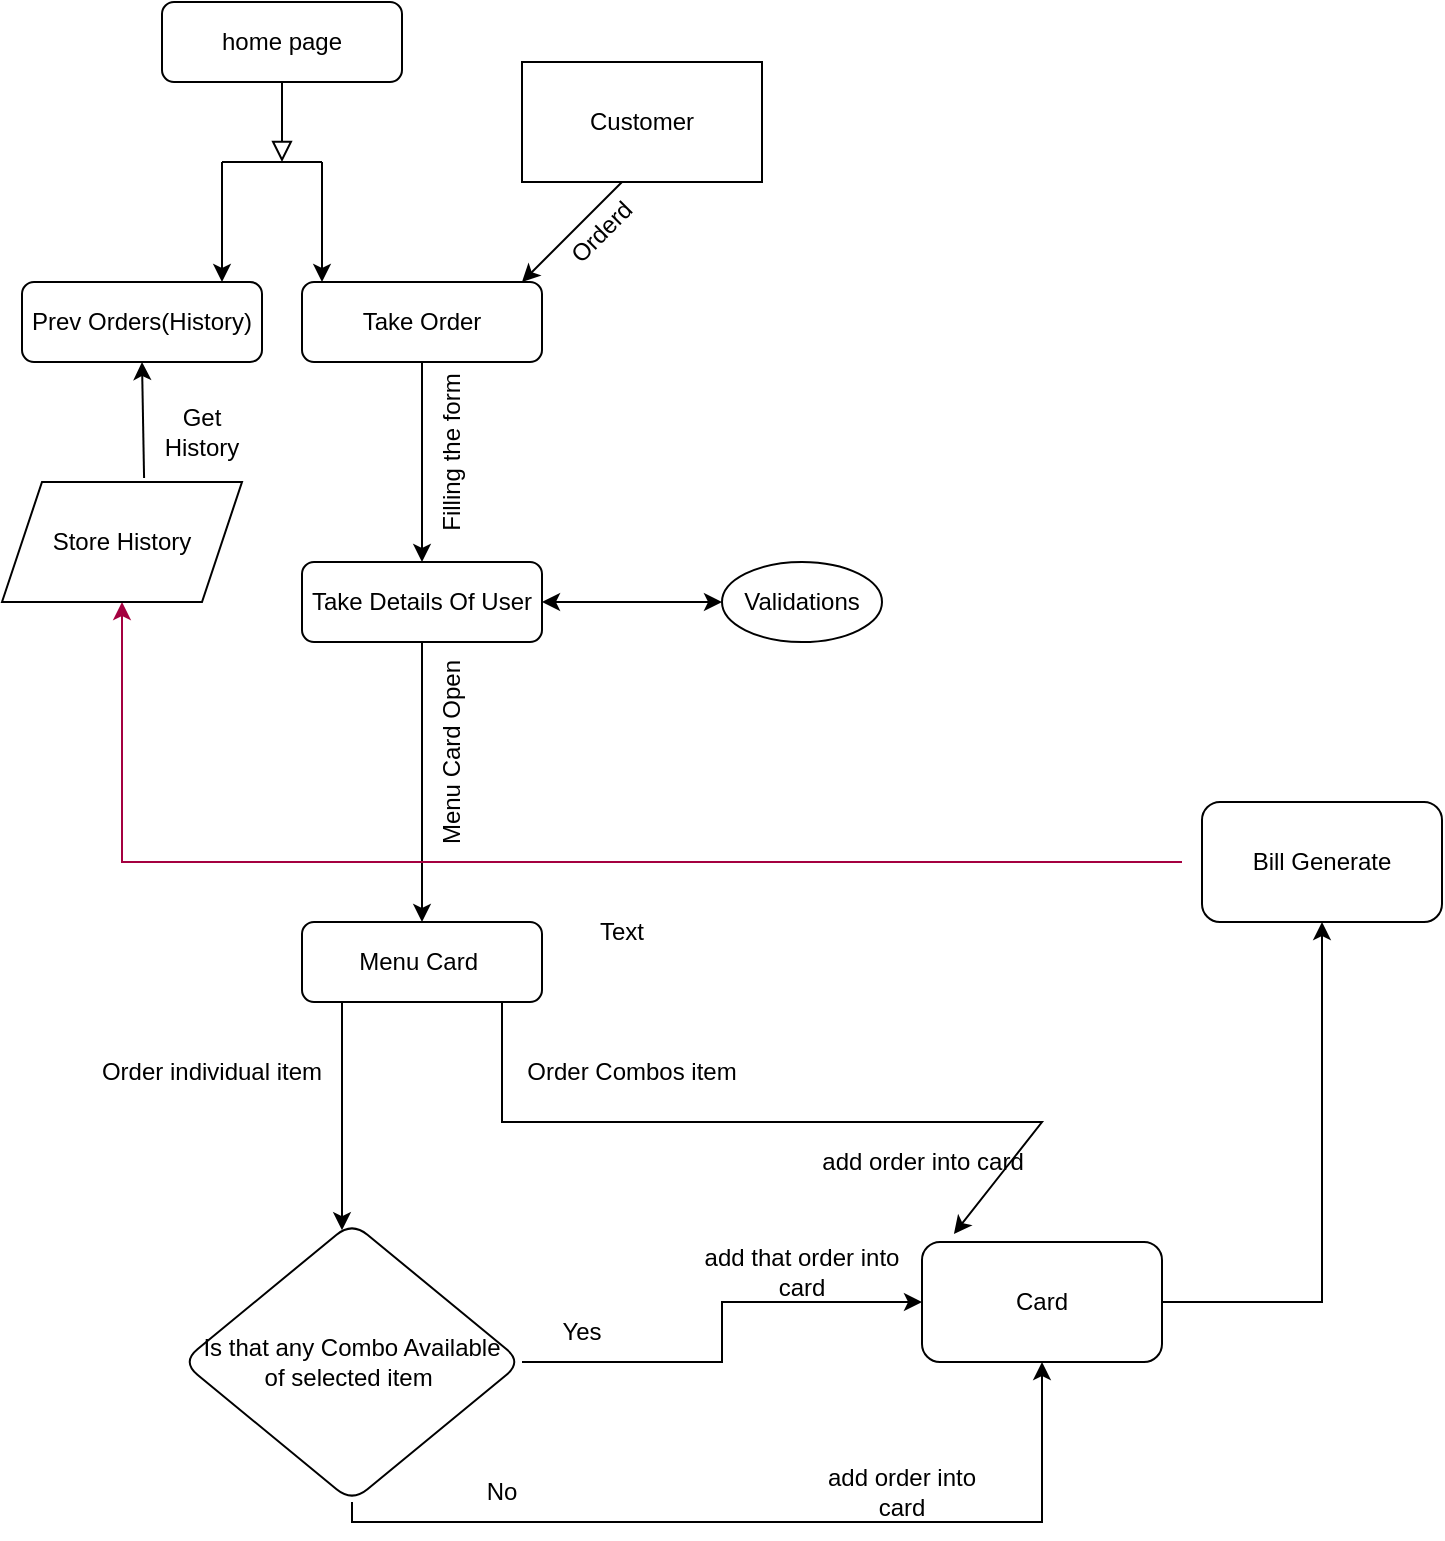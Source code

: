 <mxfile version="18.0.3" type="github">
  <diagram id="C5RBs43oDa-KdzZeNtuy" name="Page-1">
    <mxGraphModel dx="800" dy="424" grid="1" gridSize="10" guides="1" tooltips="1" connect="1" arrows="1" fold="1" page="1" pageScale="1" pageWidth="827" pageHeight="1169" math="0" shadow="0">
      <root>
        <mxCell id="WIyWlLk6GJQsqaUBKTNV-0" />
        <mxCell id="WIyWlLk6GJQsqaUBKTNV-1" parent="WIyWlLk6GJQsqaUBKTNV-0" />
        <mxCell id="WIyWlLk6GJQsqaUBKTNV-2" value="" style="rounded=0;html=1;jettySize=auto;orthogonalLoop=1;fontSize=11;endArrow=block;endFill=0;endSize=8;strokeWidth=1;shadow=0;labelBackgroundColor=none;edgeStyle=orthogonalEdgeStyle;" parent="WIyWlLk6GJQsqaUBKTNV-1" source="WIyWlLk6GJQsqaUBKTNV-3" edge="1">
          <mxGeometry relative="1" as="geometry">
            <mxPoint x="220" y="160" as="targetPoint" />
            <Array as="points">
              <mxPoint x="220" y="130" />
              <mxPoint x="220" y="130" />
            </Array>
          </mxGeometry>
        </mxCell>
        <mxCell id="WIyWlLk6GJQsqaUBKTNV-3" value="home page" style="rounded=1;whiteSpace=wrap;html=1;fontSize=12;glass=0;strokeWidth=1;shadow=0;" parent="WIyWlLk6GJQsqaUBKTNV-1" vertex="1">
          <mxGeometry x="160" y="80" width="120" height="40" as="geometry" />
        </mxCell>
        <mxCell id="mW89OCtYuqfJ4f_Lh5zg-3" value="" style="endArrow=none;html=1;rounded=0;" edge="1" parent="WIyWlLk6GJQsqaUBKTNV-1">
          <mxGeometry width="50" height="50" relative="1" as="geometry">
            <mxPoint x="190" y="160" as="sourcePoint" />
            <mxPoint x="240" y="160" as="targetPoint" />
            <Array as="points">
              <mxPoint x="220" y="160" />
            </Array>
          </mxGeometry>
        </mxCell>
        <mxCell id="mW89OCtYuqfJ4f_Lh5zg-5" value="" style="endArrow=classic;html=1;rounded=0;" edge="1" parent="WIyWlLk6GJQsqaUBKTNV-1">
          <mxGeometry width="50" height="50" relative="1" as="geometry">
            <mxPoint x="190" y="160" as="sourcePoint" />
            <mxPoint x="190" y="220" as="targetPoint" />
            <Array as="points">
              <mxPoint x="190" y="190" />
              <mxPoint x="190" y="200" />
            </Array>
          </mxGeometry>
        </mxCell>
        <mxCell id="mW89OCtYuqfJ4f_Lh5zg-6" value="" style="endArrow=classic;html=1;rounded=0;" edge="1" parent="WIyWlLk6GJQsqaUBKTNV-1">
          <mxGeometry width="50" height="50" relative="1" as="geometry">
            <mxPoint x="240" y="160" as="sourcePoint" />
            <mxPoint x="240" y="220" as="targetPoint" />
            <Array as="points">
              <mxPoint x="240" y="190" />
              <mxPoint x="240" y="200" />
            </Array>
          </mxGeometry>
        </mxCell>
        <mxCell id="mW89OCtYuqfJ4f_Lh5zg-7" value="Prev Orders(History)" style="rounded=1;whiteSpace=wrap;html=1;" vertex="1" parent="WIyWlLk6GJQsqaUBKTNV-1">
          <mxGeometry x="90" y="220" width="120" height="40" as="geometry" />
        </mxCell>
        <mxCell id="mW89OCtYuqfJ4f_Lh5zg-8" value="Take Order" style="rounded=1;whiteSpace=wrap;html=1;" vertex="1" parent="WIyWlLk6GJQsqaUBKTNV-1">
          <mxGeometry x="230" y="220" width="120" height="40" as="geometry" />
        </mxCell>
        <mxCell id="mW89OCtYuqfJ4f_Lh5zg-9" value="" style="curved=1;endArrow=classic;html=1;rounded=0;exitX=0.5;exitY=1;exitDx=0;exitDy=0;entryX=0.5;entryY=0;entryDx=0;entryDy=0;" edge="1" parent="WIyWlLk6GJQsqaUBKTNV-1" source="mW89OCtYuqfJ4f_Lh5zg-8" target="mW89OCtYuqfJ4f_Lh5zg-17">
          <mxGeometry width="50" height="50" relative="1" as="geometry">
            <mxPoint x="324" y="350" as="sourcePoint" />
            <mxPoint x="290" y="320" as="targetPoint" />
            <Array as="points">
              <mxPoint x="290" y="300" />
            </Array>
          </mxGeometry>
        </mxCell>
        <mxCell id="mW89OCtYuqfJ4f_Lh5zg-11" value="Customer" style="whiteSpace=wrap;html=1;" vertex="1" parent="WIyWlLk6GJQsqaUBKTNV-1">
          <mxGeometry x="340" y="110" width="120" height="60" as="geometry" />
        </mxCell>
        <mxCell id="mW89OCtYuqfJ4f_Lh5zg-15" value="" style="endArrow=classic;html=1;rounded=0;" edge="1" parent="WIyWlLk6GJQsqaUBKTNV-1">
          <mxGeometry width="50" height="50" relative="1" as="geometry">
            <mxPoint x="390" y="170" as="sourcePoint" />
            <mxPoint x="340" y="220" as="targetPoint" />
          </mxGeometry>
        </mxCell>
        <mxCell id="mW89OCtYuqfJ4f_Lh5zg-19" value="" style="edgeStyle=orthogonalEdgeStyle;rounded=0;orthogonalLoop=1;jettySize=auto;html=1;" edge="1" parent="WIyWlLk6GJQsqaUBKTNV-1" source="mW89OCtYuqfJ4f_Lh5zg-17" target="mW89OCtYuqfJ4f_Lh5zg-18">
          <mxGeometry relative="1" as="geometry" />
        </mxCell>
        <mxCell id="mW89OCtYuqfJ4f_Lh5zg-17" value="Take Details Of User" style="rounded=1;whiteSpace=wrap;html=1;" vertex="1" parent="WIyWlLk6GJQsqaUBKTNV-1">
          <mxGeometry x="230" y="360" width="120" height="40" as="geometry" />
        </mxCell>
        <mxCell id="mW89OCtYuqfJ4f_Lh5zg-37" value="" style="edgeStyle=orthogonalEdgeStyle;rounded=0;orthogonalLoop=1;jettySize=auto;html=1;" edge="1" parent="WIyWlLk6GJQsqaUBKTNV-1" source="mW89OCtYuqfJ4f_Lh5zg-18" target="mW89OCtYuqfJ4f_Lh5zg-36">
          <mxGeometry relative="1" as="geometry">
            <mxPoint x="250" y="680" as="targetPoint" />
            <Array as="points">
              <mxPoint x="250" y="600" />
              <mxPoint x="250" y="600" />
            </Array>
          </mxGeometry>
        </mxCell>
        <mxCell id="mW89OCtYuqfJ4f_Lh5zg-18" value="Menu Card&amp;nbsp;" style="rounded=1;whiteSpace=wrap;html=1;" vertex="1" parent="WIyWlLk6GJQsqaUBKTNV-1">
          <mxGeometry x="230" y="540" width="120" height="40" as="geometry" />
        </mxCell>
        <mxCell id="mW89OCtYuqfJ4f_Lh5zg-20" value="Orderd" style="text;html=1;strokeColor=none;fillColor=none;align=center;verticalAlign=middle;whiteSpace=wrap;rounded=0;rotation=-45;" vertex="1" parent="WIyWlLk6GJQsqaUBKTNV-1">
          <mxGeometry x="350" y="180" width="60" height="30" as="geometry" />
        </mxCell>
        <mxCell id="mW89OCtYuqfJ4f_Lh5zg-21" value="Filling the form" style="text;html=1;strokeColor=none;fillColor=none;align=center;verticalAlign=middle;whiteSpace=wrap;rounded=0;rotation=-90;" vertex="1" parent="WIyWlLk6GJQsqaUBKTNV-1">
          <mxGeometry x="260" y="290" width="90" height="30" as="geometry" />
        </mxCell>
        <mxCell id="mW89OCtYuqfJ4f_Lh5zg-22" value="Menu Card Open" style="text;html=1;strokeColor=none;fillColor=none;align=center;verticalAlign=middle;whiteSpace=wrap;rounded=0;rotation=-90;" vertex="1" parent="WIyWlLk6GJQsqaUBKTNV-1">
          <mxGeometry x="245" y="440" width="120" height="30" as="geometry" />
        </mxCell>
        <mxCell id="mW89OCtYuqfJ4f_Lh5zg-24" value="" style="endArrow=classic;startArrow=classic;html=1;rounded=0;" edge="1" parent="WIyWlLk6GJQsqaUBKTNV-1">
          <mxGeometry width="50" height="50" relative="1" as="geometry">
            <mxPoint x="350" y="380" as="sourcePoint" />
            <mxPoint x="440" y="380" as="targetPoint" />
          </mxGeometry>
        </mxCell>
        <mxCell id="mW89OCtYuqfJ4f_Lh5zg-25" value="" style="ellipse;whiteSpace=wrap;html=1;" vertex="1" parent="WIyWlLk6GJQsqaUBKTNV-1">
          <mxGeometry x="440" y="360" width="80" height="40" as="geometry" />
        </mxCell>
        <mxCell id="mW89OCtYuqfJ4f_Lh5zg-26" value="Validations" style="text;html=1;strokeColor=none;fillColor=none;align=center;verticalAlign=middle;whiteSpace=wrap;rounded=0;" vertex="1" parent="WIyWlLk6GJQsqaUBKTNV-1">
          <mxGeometry x="450" y="365" width="60" height="30" as="geometry" />
        </mxCell>
        <mxCell id="mW89OCtYuqfJ4f_Lh5zg-29" value="" style="endArrow=classic;html=1;rounded=0;entryX=0.133;entryY=-0.067;entryDx=0;entryDy=0;entryPerimeter=0;" edge="1" parent="WIyWlLk6GJQsqaUBKTNV-1" target="mW89OCtYuqfJ4f_Lh5zg-38">
          <mxGeometry width="50" height="50" relative="1" as="geometry">
            <mxPoint x="330" y="580" as="sourcePoint" />
            <mxPoint x="560" y="670" as="targetPoint" />
            <Array as="points">
              <mxPoint x="330" y="640" />
              <mxPoint x="600" y="640" />
            </Array>
          </mxGeometry>
        </mxCell>
        <mxCell id="mW89OCtYuqfJ4f_Lh5zg-31" value="Order individual item" style="text;html=1;strokeColor=none;fillColor=none;align=center;verticalAlign=middle;whiteSpace=wrap;rounded=0;" vertex="1" parent="WIyWlLk6GJQsqaUBKTNV-1">
          <mxGeometry x="120" y="600" width="130" height="30" as="geometry" />
        </mxCell>
        <mxCell id="mW89OCtYuqfJ4f_Lh5zg-32" value="Order Combos item" style="text;html=1;strokeColor=none;fillColor=none;align=center;verticalAlign=middle;whiteSpace=wrap;rounded=0;" vertex="1" parent="WIyWlLk6GJQsqaUBKTNV-1">
          <mxGeometry x="330" y="600" width="130" height="30" as="geometry" />
        </mxCell>
        <mxCell id="mW89OCtYuqfJ4f_Lh5zg-34" value="Text" style="text;html=1;strokeColor=none;fillColor=none;align=center;verticalAlign=middle;whiteSpace=wrap;rounded=0;" vertex="1" parent="WIyWlLk6GJQsqaUBKTNV-1">
          <mxGeometry x="360" y="530" width="60" height="30" as="geometry" />
        </mxCell>
        <mxCell id="mW89OCtYuqfJ4f_Lh5zg-39" value="" style="edgeStyle=orthogonalEdgeStyle;rounded=0;orthogonalLoop=1;jettySize=auto;html=1;" edge="1" parent="WIyWlLk6GJQsqaUBKTNV-1" source="mW89OCtYuqfJ4f_Lh5zg-36" target="mW89OCtYuqfJ4f_Lh5zg-38">
          <mxGeometry relative="1" as="geometry" />
        </mxCell>
        <mxCell id="mW89OCtYuqfJ4f_Lh5zg-41" value="" style="edgeStyle=orthogonalEdgeStyle;rounded=0;orthogonalLoop=1;jettySize=auto;html=1;entryX=0.5;entryY=1;entryDx=0;entryDy=0;" edge="1" parent="WIyWlLk6GJQsqaUBKTNV-1" source="mW89OCtYuqfJ4f_Lh5zg-36" target="mW89OCtYuqfJ4f_Lh5zg-38">
          <mxGeometry relative="1" as="geometry">
            <mxPoint x="440" y="840" as="targetPoint" />
            <Array as="points">
              <mxPoint x="255" y="840" />
              <mxPoint x="600" y="840" />
            </Array>
          </mxGeometry>
        </mxCell>
        <mxCell id="mW89OCtYuqfJ4f_Lh5zg-36" value="Is that any Combo Available&lt;br&gt;of selected item&amp;nbsp;" style="rhombus;whiteSpace=wrap;html=1;rounded=1;" vertex="1" parent="WIyWlLk6GJQsqaUBKTNV-1">
          <mxGeometry x="170" y="690" width="170" height="140" as="geometry" />
        </mxCell>
        <mxCell id="mW89OCtYuqfJ4f_Lh5zg-49" value="" style="edgeStyle=orthogonalEdgeStyle;rounded=0;orthogonalLoop=1;jettySize=auto;html=1;" edge="1" parent="WIyWlLk6GJQsqaUBKTNV-1" source="mW89OCtYuqfJ4f_Lh5zg-38" target="mW89OCtYuqfJ4f_Lh5zg-48">
          <mxGeometry relative="1" as="geometry" />
        </mxCell>
        <mxCell id="mW89OCtYuqfJ4f_Lh5zg-38" value="Card" style="whiteSpace=wrap;html=1;rounded=1;" vertex="1" parent="WIyWlLk6GJQsqaUBKTNV-1">
          <mxGeometry x="540" y="700" width="120" height="60" as="geometry" />
        </mxCell>
        <mxCell id="mW89OCtYuqfJ4f_Lh5zg-42" value="No&lt;span style=&quot;color: rgba(0, 0, 0, 0); font-family: monospace; font-size: 0px; text-align: start;&quot;&gt;%3CmxGraphModel%3E%3Croot%3E%3CmxCell%20id%3D%220%22%2F%3E%3CmxCell%20id%3D%221%22%20parent%3D%220%22%2F%3E%3CmxCell%20id%3D%222%22%20value%3D%22Order%20individual%20item%22%20style%3D%22text%3Bhtml%3D1%3BstrokeColor%3Dnone%3BfillColor%3Dnone%3Balign%3Dcenter%3BverticalAlign%3Dmiddle%3BwhiteSpace%3Dwrap%3Brounded%3D0%3B%22%20vertex%3D%221%22%20parent%3D%221%22%3E%3CmxGeometry%20x%3D%22120%22%20y%3D%22600%22%20width%3D%22130%22%20height%3D%2230%22%20as%3D%22geometry%22%2F%3E%3C%2FmxCell%3E%3C%2Froot%3E%3C%2FmxGraphModel%3E&lt;/span&gt;" style="text;html=1;strokeColor=none;fillColor=none;align=center;verticalAlign=middle;whiteSpace=wrap;rounded=0;" vertex="1" parent="WIyWlLk6GJQsqaUBKTNV-1">
          <mxGeometry x="300" y="810" width="60" height="30" as="geometry" />
        </mxCell>
        <mxCell id="mW89OCtYuqfJ4f_Lh5zg-43" value="Yes" style="text;html=1;strokeColor=none;fillColor=none;align=center;verticalAlign=middle;whiteSpace=wrap;rounded=0;" vertex="1" parent="WIyWlLk6GJQsqaUBKTNV-1">
          <mxGeometry x="340" y="730" width="60" height="30" as="geometry" />
        </mxCell>
        <mxCell id="mW89OCtYuqfJ4f_Lh5zg-44" value="add that order into card" style="text;html=1;strokeColor=none;fillColor=none;align=center;verticalAlign=middle;whiteSpace=wrap;rounded=0;" vertex="1" parent="WIyWlLk6GJQsqaUBKTNV-1">
          <mxGeometry x="430" y="700" width="100" height="30" as="geometry" />
        </mxCell>
        <mxCell id="mW89OCtYuqfJ4f_Lh5zg-46" value="&lt;span style=&quot;&quot;&gt;add order into card&lt;/span&gt;" style="text;html=1;align=center;verticalAlign=middle;resizable=0;points=[];autosize=1;strokeColor=none;fillColor=none;" vertex="1" parent="WIyWlLk6GJQsqaUBKTNV-1">
          <mxGeometry x="480" y="650" width="120" height="20" as="geometry" />
        </mxCell>
        <mxCell id="mW89OCtYuqfJ4f_Lh5zg-47" value="add order into card" style="text;html=1;strokeColor=none;fillColor=none;align=center;verticalAlign=middle;whiteSpace=wrap;rounded=0;" vertex="1" parent="WIyWlLk6GJQsqaUBKTNV-1">
          <mxGeometry x="480" y="810" width="100" height="30" as="geometry" />
        </mxCell>
        <mxCell id="mW89OCtYuqfJ4f_Lh5zg-48" value="Bill Generate" style="whiteSpace=wrap;html=1;rounded=1;" vertex="1" parent="WIyWlLk6GJQsqaUBKTNV-1">
          <mxGeometry x="680" y="480" width="120" height="60" as="geometry" />
        </mxCell>
        <mxCell id="mW89OCtYuqfJ4f_Lh5zg-50" value="" style="endArrow=classic;html=1;rounded=0;fillColor=#d80073;strokeColor=#A50040;" edge="1" parent="WIyWlLk6GJQsqaUBKTNV-1" target="mW89OCtYuqfJ4f_Lh5zg-51">
          <mxGeometry width="50" height="50" relative="1" as="geometry">
            <mxPoint x="670" y="510" as="sourcePoint" />
            <mxPoint x="150" y="510" as="targetPoint" />
            <Array as="points">
              <mxPoint x="400" y="510" />
              <mxPoint x="140" y="510" />
            </Array>
          </mxGeometry>
        </mxCell>
        <mxCell id="mW89OCtYuqfJ4f_Lh5zg-51" value="Store History" style="shape=parallelogram;perimeter=parallelogramPerimeter;whiteSpace=wrap;html=1;fixedSize=1;" vertex="1" parent="WIyWlLk6GJQsqaUBKTNV-1">
          <mxGeometry x="80" y="320" width="120" height="60" as="geometry" />
        </mxCell>
        <mxCell id="mW89OCtYuqfJ4f_Lh5zg-52" value="" style="endArrow=classic;html=1;rounded=0;entryX=0.5;entryY=1;entryDx=0;entryDy=0;exitX=0.592;exitY=-0.033;exitDx=0;exitDy=0;exitPerimeter=0;" edge="1" parent="WIyWlLk6GJQsqaUBKTNV-1" source="mW89OCtYuqfJ4f_Lh5zg-51" target="mW89OCtYuqfJ4f_Lh5zg-7">
          <mxGeometry width="50" height="50" relative="1" as="geometry">
            <mxPoint x="150" y="310" as="sourcePoint" />
            <mxPoint x="190" y="280" as="targetPoint" />
          </mxGeometry>
        </mxCell>
        <mxCell id="mW89OCtYuqfJ4f_Lh5zg-53" value="Get History" style="text;html=1;strokeColor=none;fillColor=none;align=center;verticalAlign=middle;whiteSpace=wrap;rounded=0;" vertex="1" parent="WIyWlLk6GJQsqaUBKTNV-1">
          <mxGeometry x="150" y="280" width="60" height="30" as="geometry" />
        </mxCell>
      </root>
    </mxGraphModel>
  </diagram>
</mxfile>
